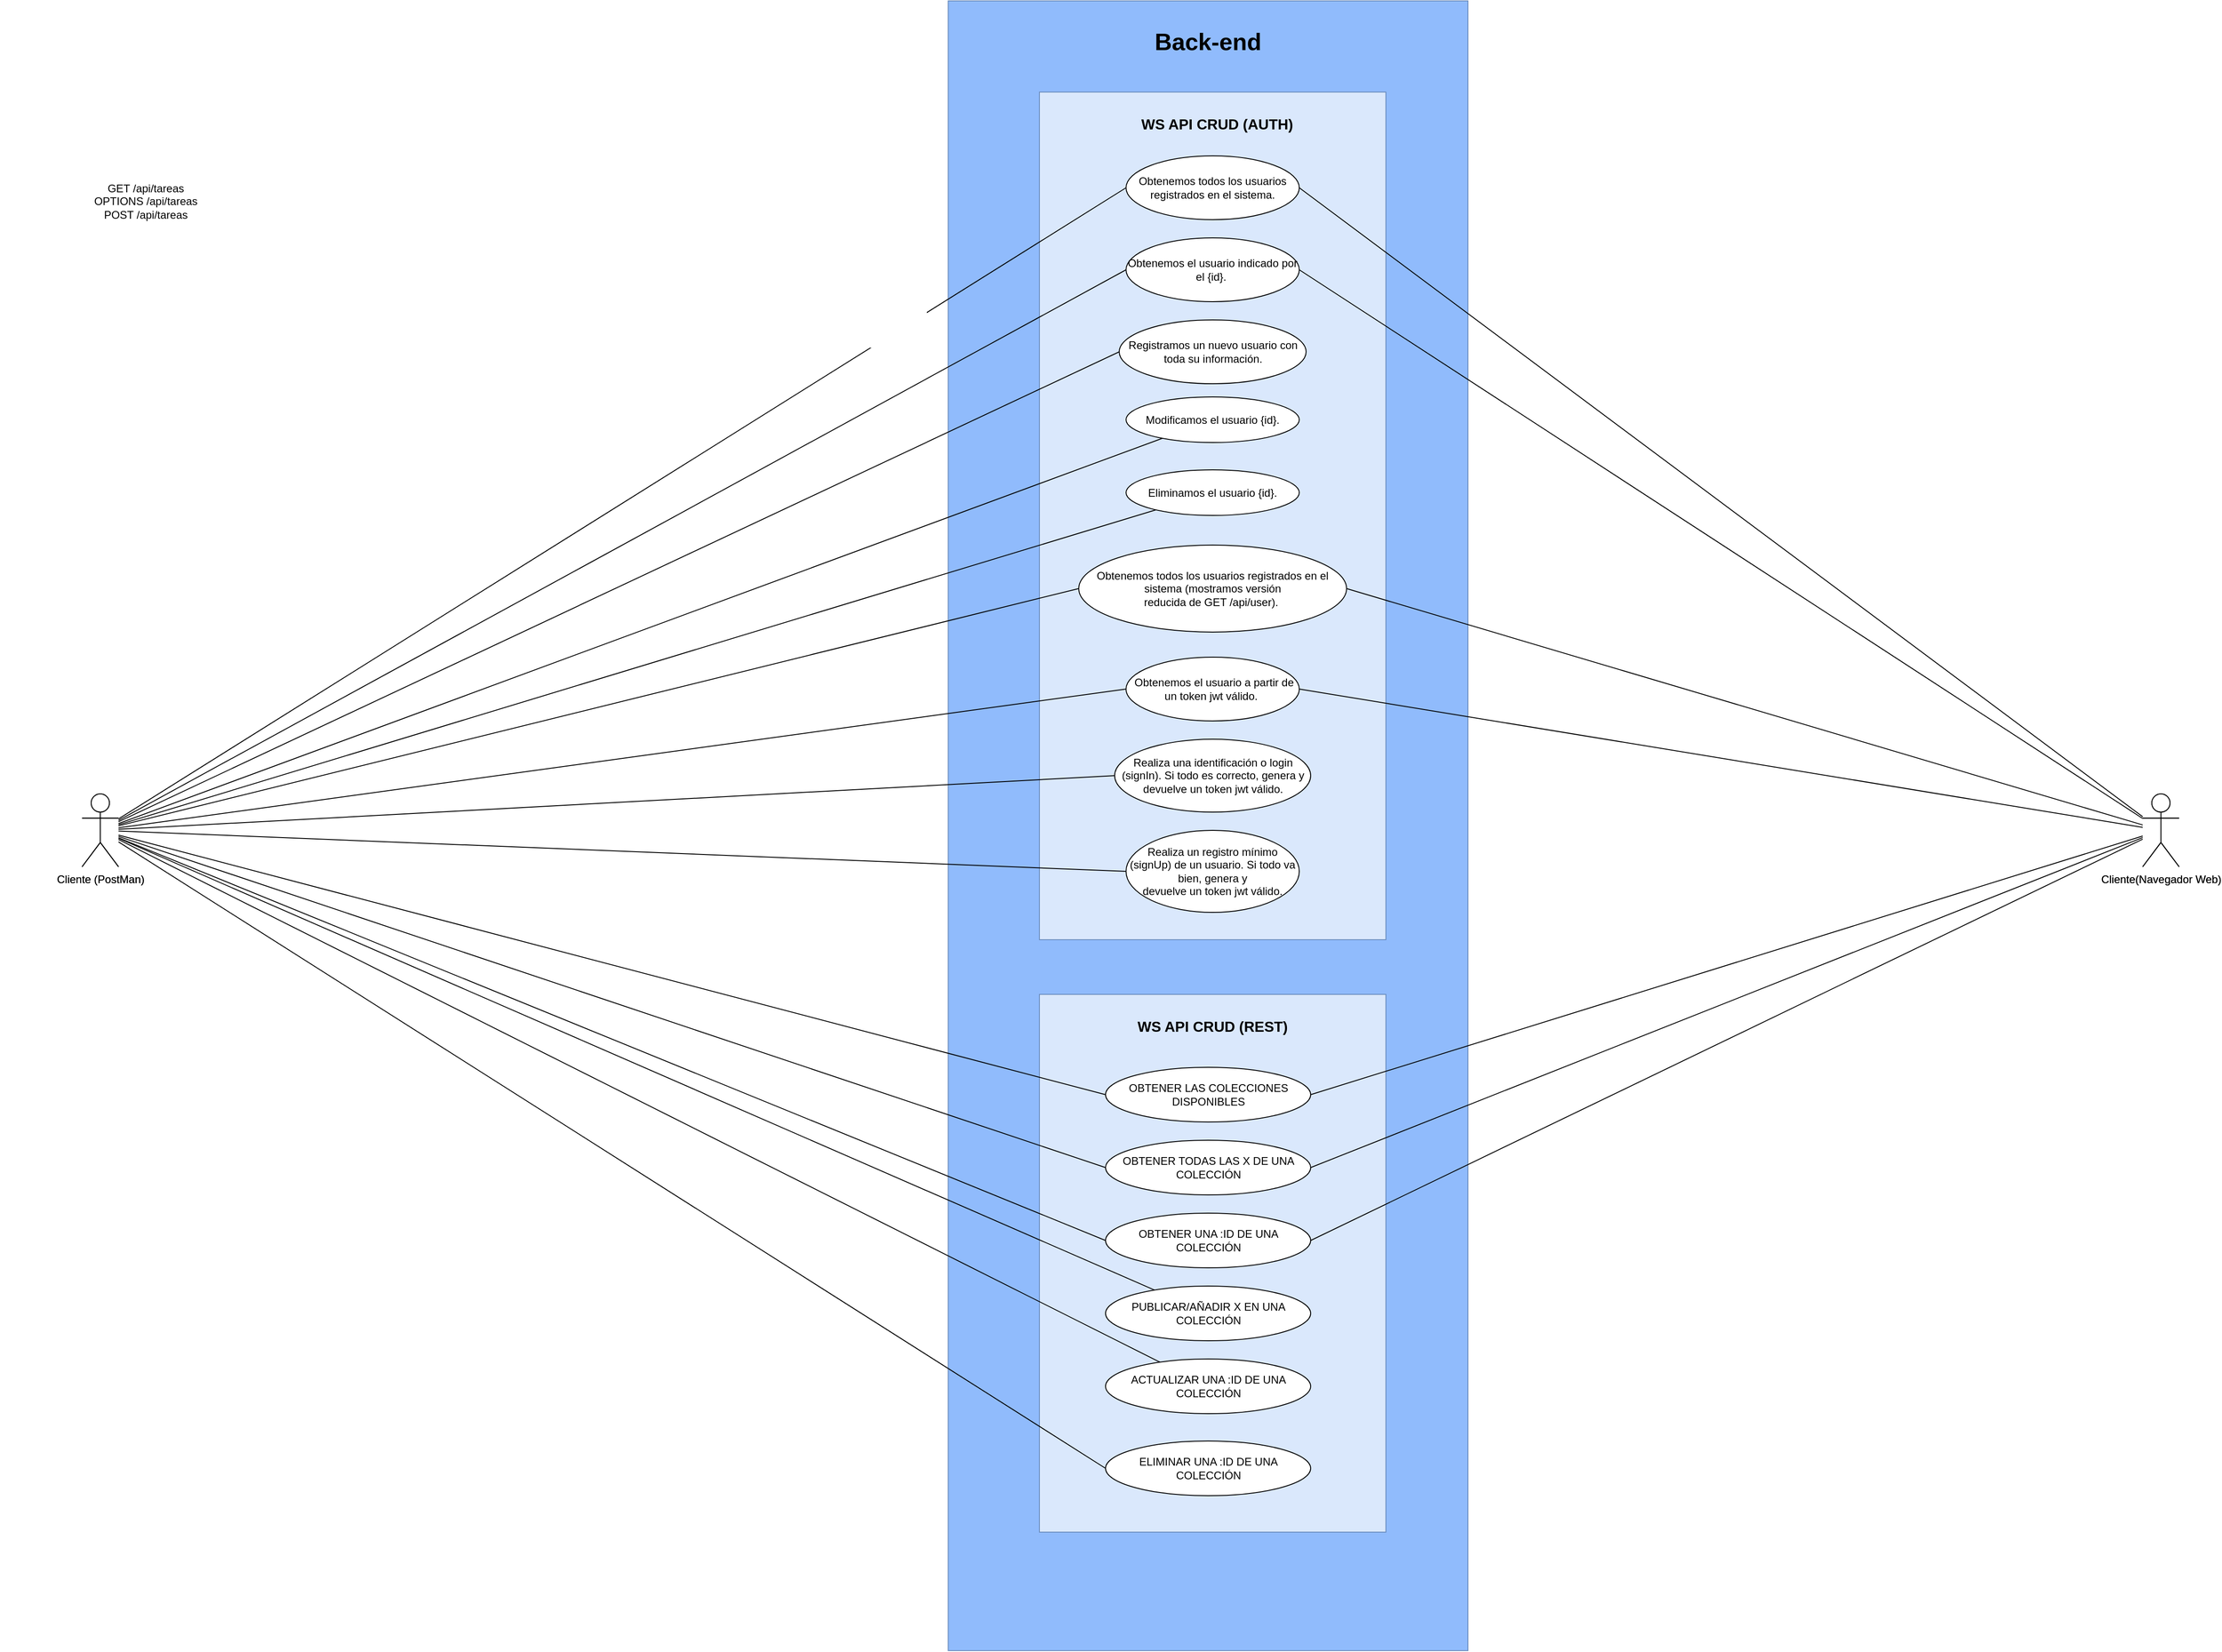 <mxfile version="21.1.5" type="github">
  <diagram name="Página-1" id="gVADvGAhawYy6BavhGWH">
    <mxGraphModel dx="2430" dy="1611" grid="1" gridSize="10" guides="1" tooltips="1" connect="1" arrows="1" fold="1" page="1" pageScale="1" pageWidth="827" pageHeight="1169" math="0" shadow="0">
      <root>
        <mxCell id="0" />
        <mxCell id="1" parent="0" />
        <mxCell id="edaANY1ZYmfyy7NJtOQ1-2" value="" style="verticalLabelPosition=bottom;verticalAlign=top;html=1;shape=mxgraph.basic.rect;fillColor2=none;strokeWidth=1;size=20;indent=5;fillColor=#90BBFC;strokeColor=#6c8ebf;" parent="1" vertex="1">
          <mxGeometry x="100" y="-60" width="570" height="1810" as="geometry" />
        </mxCell>
        <mxCell id="2xWDJ4cLKkgiuLVgCQJJ-2" value="" style="html=1;dashed=0;whiteSpace=wrap;fillColor=#dae8fc;strokeColor=#6c8ebf;" parent="1" vertex="1">
          <mxGeometry x="200" y="40" width="380" height="930" as="geometry" />
        </mxCell>
        <mxCell id="2xWDJ4cLKkgiuLVgCQJJ-21" style="rounded=0;orthogonalLoop=1;jettySize=auto;html=1;entryX=0;entryY=0.5;entryDx=0;entryDy=0;endArrow=none;endFill=0;" parent="1" source="0kAU2ZbiwCrHughsUeTx-1" target="2xWDJ4cLKkgiuLVgCQJJ-8" edge="1">
          <mxGeometry relative="1" as="geometry" />
        </mxCell>
        <mxCell id="2xWDJ4cLKkgiuLVgCQJJ-22" style="rounded=0;orthogonalLoop=1;jettySize=auto;html=1;entryX=0;entryY=0.5;entryDx=0;entryDy=0;endArrow=none;endFill=0;" parent="1" source="0kAU2ZbiwCrHughsUeTx-1" target="2xWDJ4cLKkgiuLVgCQJJ-9" edge="1">
          <mxGeometry relative="1" as="geometry" />
        </mxCell>
        <mxCell id="2xWDJ4cLKkgiuLVgCQJJ-23" style="rounded=0;orthogonalLoop=1;jettySize=auto;html=1;endArrow=none;endFill=0;" parent="1" source="0kAU2ZbiwCrHughsUeTx-1" target="2xWDJ4cLKkgiuLVgCQJJ-10" edge="1">
          <mxGeometry relative="1" as="geometry" />
        </mxCell>
        <mxCell id="2xWDJ4cLKkgiuLVgCQJJ-24" style="rounded=0;orthogonalLoop=1;jettySize=auto;html=1;endArrow=none;endFill=0;" parent="1" source="0kAU2ZbiwCrHughsUeTx-1" target="2xWDJ4cLKkgiuLVgCQJJ-11" edge="1">
          <mxGeometry relative="1" as="geometry" />
        </mxCell>
        <mxCell id="2xWDJ4cLKkgiuLVgCQJJ-25" style="rounded=0;orthogonalLoop=1;jettySize=auto;html=1;entryX=0;entryY=0.5;entryDx=0;entryDy=0;endArrow=none;endFill=0;" parent="1" source="0kAU2ZbiwCrHughsUeTx-1" target="2xWDJ4cLKkgiuLVgCQJJ-12" edge="1">
          <mxGeometry relative="1" as="geometry" />
        </mxCell>
        <mxCell id="2xWDJ4cLKkgiuLVgCQJJ-26" style="rounded=0;orthogonalLoop=1;jettySize=auto;html=1;entryX=0;entryY=0.5;entryDx=0;entryDy=0;endArrow=none;endFill=0;" parent="1" source="0kAU2ZbiwCrHughsUeTx-1" target="2xWDJ4cLKkgiuLVgCQJJ-13" edge="1">
          <mxGeometry relative="1" as="geometry" />
        </mxCell>
        <mxCell id="2xWDJ4cLKkgiuLVgCQJJ-27" style="rounded=0;orthogonalLoop=1;jettySize=auto;html=1;entryX=0;entryY=0.5;entryDx=0;entryDy=0;endArrow=none;endFill=0;" parent="1" source="0kAU2ZbiwCrHughsUeTx-1" target="2xWDJ4cLKkgiuLVgCQJJ-14" edge="1">
          <mxGeometry relative="1" as="geometry" />
        </mxCell>
        <mxCell id="2xWDJ4cLKkgiuLVgCQJJ-28" style="rounded=0;orthogonalLoop=1;jettySize=auto;html=1;entryX=0;entryY=0.5;entryDx=0;entryDy=0;endArrow=none;endFill=0;" parent="1" source="0kAU2ZbiwCrHughsUeTx-1" target="2xWDJ4cLKkgiuLVgCQJJ-15" edge="1">
          <mxGeometry relative="1" as="geometry" />
        </mxCell>
        <mxCell id="0kAU2ZbiwCrHughsUeTx-1" value="Cliente (PostMan)" style="shape=umlActor;verticalLabelPosition=bottom;verticalAlign=top;html=1;outlineConnect=0;labelPosition=center;align=center;" parent="1" vertex="1">
          <mxGeometry x="-850" y="810" width="40" height="80" as="geometry" />
        </mxCell>
        <mxCell id="2xWDJ4cLKkgiuLVgCQJJ-29" style="rounded=0;orthogonalLoop=1;jettySize=auto;html=1;entryX=1;entryY=0.5;entryDx=0;entryDy=0;endArrow=none;endFill=0;" parent="1" source="0kAU2ZbiwCrHughsUeTx-9" target="2xWDJ4cLKkgiuLVgCQJJ-5" edge="1">
          <mxGeometry relative="1" as="geometry" />
        </mxCell>
        <mxCell id="2xWDJ4cLKkgiuLVgCQJJ-30" style="rounded=0;orthogonalLoop=1;jettySize=auto;html=1;entryX=1;entryY=0.5;entryDx=0;entryDy=0;endArrow=none;endFill=0;" parent="1" source="0kAU2ZbiwCrHughsUeTx-9" target="2xWDJ4cLKkgiuLVgCQJJ-8" edge="1">
          <mxGeometry relative="1" as="geometry" />
        </mxCell>
        <mxCell id="2xWDJ4cLKkgiuLVgCQJJ-31" style="rounded=0;orthogonalLoop=1;jettySize=auto;html=1;endArrow=none;endFill=0;entryX=1;entryY=0.5;entryDx=0;entryDy=0;" parent="1" source="0kAU2ZbiwCrHughsUeTx-9" target="2xWDJ4cLKkgiuLVgCQJJ-13" edge="1">
          <mxGeometry relative="1" as="geometry">
            <mxPoint x="500" y="700" as="targetPoint" />
          </mxGeometry>
        </mxCell>
        <mxCell id="2xWDJ4cLKkgiuLVgCQJJ-32" style="rounded=0;orthogonalLoop=1;jettySize=auto;html=1;entryX=1;entryY=0.5;entryDx=0;entryDy=0;endArrow=none;endFill=0;" parent="1" source="0kAU2ZbiwCrHughsUeTx-9" target="2xWDJ4cLKkgiuLVgCQJJ-12" edge="1">
          <mxGeometry relative="1" as="geometry" />
        </mxCell>
        <mxCell id="0kAU2ZbiwCrHughsUeTx-9" value="Cliente(Navegador Web)" style="shape=umlActor;verticalLabelPosition=bottom;verticalAlign=top;html=1;outlineConnect=0;labelPosition=center;align=center;" parent="1" vertex="1">
          <mxGeometry x="1410" y="810" width="40" height="80" as="geometry" />
        </mxCell>
        <mxCell id="2xWDJ4cLKkgiuLVgCQJJ-5" value="Obtenemos todos los usuarios registrados en el sistema." style="shape=ellipse;html=1;dashed=0;whiteSpace=wrap;perimeter=ellipsePerimeter;" parent="1" vertex="1">
          <mxGeometry x="295" y="110" width="190" height="70" as="geometry" />
        </mxCell>
        <mxCell id="2xWDJ4cLKkgiuLVgCQJJ-8" value="Obtenemos el usuario indicado por el {id}.&amp;nbsp;" style="shape=ellipse;html=1;dashed=0;whiteSpace=wrap;perimeter=ellipsePerimeter;" parent="1" vertex="1">
          <mxGeometry x="295" y="200" width="190" height="70" as="geometry" />
        </mxCell>
        <mxCell id="2xWDJ4cLKkgiuLVgCQJJ-9" value="Registramos un nuevo usuario con toda su información." style="shape=ellipse;html=1;dashed=0;whiteSpace=wrap;perimeter=ellipsePerimeter;" parent="1" vertex="1">
          <mxGeometry x="287.5" y="290" width="205" height="70" as="geometry" />
        </mxCell>
        <mxCell id="2xWDJ4cLKkgiuLVgCQJJ-10" value="Modificamos el usuario {id}." style="shape=ellipse;html=1;dashed=0;whiteSpace=wrap;perimeter=ellipsePerimeter;" parent="1" vertex="1">
          <mxGeometry x="295" y="374.5" width="190" height="50" as="geometry" />
        </mxCell>
        <mxCell id="2xWDJ4cLKkgiuLVgCQJJ-11" value="Eliminamos el usuario {id}." style="shape=ellipse;html=1;dashed=0;whiteSpace=wrap;perimeter=ellipsePerimeter;" parent="1" vertex="1">
          <mxGeometry x="295" y="454.5" width="190" height="50" as="geometry" />
        </mxCell>
        <mxCell id="2xWDJ4cLKkgiuLVgCQJJ-12" value="Obtenemos todos los usuarios registrados en el sistema (mostramos versión &lt;br/&gt;reducida de GET /api/user).&amp;nbsp;" style="shape=ellipse;html=1;dashed=0;whiteSpace=wrap;perimeter=ellipsePerimeter;" parent="1" vertex="1">
          <mxGeometry x="243.13" y="537" width="293.75" height="95.5" as="geometry" />
        </mxCell>
        <mxCell id="2xWDJ4cLKkgiuLVgCQJJ-13" value="&amp;nbsp;Obtenemos el usuario a partir de un token jwt válido.&amp;nbsp;" style="shape=ellipse;html=1;dashed=0;whiteSpace=wrap;perimeter=ellipsePerimeter;" parent="1" vertex="1">
          <mxGeometry x="295" y="660" width="190" height="70" as="geometry" />
        </mxCell>
        <mxCell id="2xWDJ4cLKkgiuLVgCQJJ-14" value="Realiza una identificación o login (signIn). Si todo es correcto, genera y &lt;br/&gt;devuelve un token jwt válido." style="shape=ellipse;html=1;dashed=0;whiteSpace=wrap;perimeter=ellipsePerimeter;" parent="1" vertex="1">
          <mxGeometry x="282.5" y="750" width="215" height="80" as="geometry" />
        </mxCell>
        <mxCell id="2xWDJ4cLKkgiuLVgCQJJ-15" value="Realiza un registro mínimo (signUp) de un usuario. Si todo va bien, genera y &lt;br/&gt;devuelve un token jwt válido." style="shape=ellipse;html=1;dashed=0;whiteSpace=wrap;perimeter=ellipsePerimeter;" parent="1" vertex="1">
          <mxGeometry x="295" y="850" width="190" height="90" as="geometry" />
        </mxCell>
        <mxCell id="2xWDJ4cLKkgiuLVgCQJJ-16" value="&lt;font style=&quot;font-size: 16px;&quot;&gt;&lt;b&gt;WS API CRUD (AUTH)&lt;/b&gt;&lt;/font&gt;" style="text;html=1;strokeColor=none;fillColor=none;align=center;verticalAlign=middle;whiteSpace=wrap;rounded=0;" parent="1" vertex="1">
          <mxGeometry x="310" y="60" width="170" height="30" as="geometry" />
        </mxCell>
        <mxCell id="2xWDJ4cLKkgiuLVgCQJJ-18" style="edgeStyle=orthogonalEdgeStyle;rounded=0;orthogonalLoop=1;jettySize=auto;html=1;exitX=0.5;exitY=1;exitDx=0;exitDy=0;" parent="1" source="2xWDJ4cLKkgiuLVgCQJJ-16" target="2xWDJ4cLKkgiuLVgCQJJ-16" edge="1">
          <mxGeometry relative="1" as="geometry" />
        </mxCell>
        <mxCell id="2xWDJ4cLKkgiuLVgCQJJ-20" style="rounded=0;orthogonalLoop=1;jettySize=auto;html=1;entryX=0;entryY=0.5;entryDx=0;entryDy=0;endArrow=none;endFill=0;" parent="1" source="0kAU2ZbiwCrHughsUeTx-1" target="2xWDJ4cLKkgiuLVgCQJJ-5" edge="1">
          <mxGeometry relative="1" as="geometry" />
        </mxCell>
        <mxCell id="2xWDJ4cLKkgiuLVgCQJJ-33" value="" style="html=1;dashed=0;whiteSpace=wrap;fillColor=#dae8fc;strokeColor=#6c8ebf;" parent="1" vertex="1">
          <mxGeometry x="200" y="1030" width="380" height="590" as="geometry" />
        </mxCell>
        <mxCell id="2xWDJ4cLKkgiuLVgCQJJ-34" style="rounded=0;orthogonalLoop=1;jettySize=auto;html=1;entryX=0;entryY=0.5;entryDx=0;entryDy=0;endArrow=none;endFill=0;" parent="1" source="2xWDJ4cLKkgiuLVgCQJJ-42" target="2xWDJ4cLKkgiuLVgCQJJ-49" edge="1">
          <mxGeometry relative="1" as="geometry" />
        </mxCell>
        <mxCell id="2xWDJ4cLKkgiuLVgCQJJ-35" style="rounded=0;orthogonalLoop=1;jettySize=auto;html=1;entryX=0;entryY=0.5;entryDx=0;entryDy=0;endArrow=none;endFill=0;" parent="1" source="2xWDJ4cLKkgiuLVgCQJJ-42" target="2xWDJ4cLKkgiuLVgCQJJ-50" edge="1">
          <mxGeometry relative="1" as="geometry" />
        </mxCell>
        <mxCell id="2xWDJ4cLKkgiuLVgCQJJ-36" style="rounded=0;orthogonalLoop=1;jettySize=auto;html=1;endArrow=none;endFill=0;" parent="1" source="2xWDJ4cLKkgiuLVgCQJJ-42" target="2xWDJ4cLKkgiuLVgCQJJ-51" edge="1">
          <mxGeometry relative="1" as="geometry" />
        </mxCell>
        <mxCell id="2xWDJ4cLKkgiuLVgCQJJ-37" style="rounded=0;orthogonalLoop=1;jettySize=auto;html=1;endArrow=none;endFill=0;" parent="1" source="2xWDJ4cLKkgiuLVgCQJJ-42" target="2xWDJ4cLKkgiuLVgCQJJ-52" edge="1">
          <mxGeometry relative="1" as="geometry" />
        </mxCell>
        <mxCell id="2xWDJ4cLKkgiuLVgCQJJ-62" style="rounded=0;orthogonalLoop=1;jettySize=auto;html=1;entryX=0;entryY=0.5;entryDx=0;entryDy=0;endArrow=none;endFill=0;" parent="1" source="2xWDJ4cLKkgiuLVgCQJJ-42" target="2xWDJ4cLKkgiuLVgCQJJ-60" edge="1">
          <mxGeometry relative="1" as="geometry" />
        </mxCell>
        <mxCell id="2xWDJ4cLKkgiuLVgCQJJ-42" value="Cliente (PostMan)" style="shape=umlActor;verticalLabelPosition=bottom;verticalAlign=top;html=1;outlineConnect=0;labelPosition=center;align=center;" parent="1" vertex="1">
          <mxGeometry x="-850" y="810" width="40" height="80" as="geometry" />
        </mxCell>
        <mxCell id="2xWDJ4cLKkgiuLVgCQJJ-43" style="rounded=0;orthogonalLoop=1;jettySize=auto;html=1;entryX=1;entryY=0.5;entryDx=0;entryDy=0;endArrow=none;endFill=0;" parent="1" source="2xWDJ4cLKkgiuLVgCQJJ-47" target="2xWDJ4cLKkgiuLVgCQJJ-48" edge="1">
          <mxGeometry relative="1" as="geometry" />
        </mxCell>
        <mxCell id="2xWDJ4cLKkgiuLVgCQJJ-44" style="rounded=0;orthogonalLoop=1;jettySize=auto;html=1;entryX=1;entryY=0.5;entryDx=0;entryDy=0;endArrow=none;endFill=0;" parent="1" source="2xWDJ4cLKkgiuLVgCQJJ-47" target="2xWDJ4cLKkgiuLVgCQJJ-49" edge="1">
          <mxGeometry relative="1" as="geometry" />
        </mxCell>
        <mxCell id="2xWDJ4cLKkgiuLVgCQJJ-61" style="rounded=0;orthogonalLoop=1;jettySize=auto;html=1;entryX=1;entryY=0.5;entryDx=0;entryDy=0;endArrow=none;endFill=0;" parent="1" source="2xWDJ4cLKkgiuLVgCQJJ-47" target="2xWDJ4cLKkgiuLVgCQJJ-50" edge="1">
          <mxGeometry relative="1" as="geometry" />
        </mxCell>
        <mxCell id="2xWDJ4cLKkgiuLVgCQJJ-47" value="Cliente(Navegador Web)" style="shape=umlActor;verticalLabelPosition=bottom;verticalAlign=top;html=1;outlineConnect=0;labelPosition=center;align=center;" parent="1" vertex="1">
          <mxGeometry x="1410" y="810" width="40" height="80" as="geometry" />
        </mxCell>
        <mxCell id="2xWDJ4cLKkgiuLVgCQJJ-48" value="OBTENER LAS COLECCIONES DISPONIBLES" style="shape=ellipse;html=1;dashed=0;whiteSpace=wrap;perimeter=ellipsePerimeter;" parent="1" vertex="1">
          <mxGeometry x="272.5" y="1110" width="225" height="60" as="geometry" />
        </mxCell>
        <mxCell id="2xWDJ4cLKkgiuLVgCQJJ-49" value="OBTENER TODAS LAS X DE UNA COLECCIÓN" style="shape=ellipse;html=1;dashed=0;whiteSpace=wrap;perimeter=ellipsePerimeter;" parent="1" vertex="1">
          <mxGeometry x="272.5" y="1190" width="225" height="60" as="geometry" />
        </mxCell>
        <mxCell id="2xWDJ4cLKkgiuLVgCQJJ-50" value="OBTENER UNA :ID DE UNA COLECCIÓN" style="shape=ellipse;html=1;dashed=0;whiteSpace=wrap;perimeter=ellipsePerimeter;" parent="1" vertex="1">
          <mxGeometry x="272.5" y="1270" width="225" height="60" as="geometry" />
        </mxCell>
        <mxCell id="2xWDJ4cLKkgiuLVgCQJJ-51" value="PUBLICAR/AÑADIR X EN UNA COLECCIÓN" style="shape=ellipse;html=1;dashed=0;whiteSpace=wrap;perimeter=ellipsePerimeter;" parent="1" vertex="1">
          <mxGeometry x="272.5" y="1350" width="225" height="60" as="geometry" />
        </mxCell>
        <mxCell id="2xWDJ4cLKkgiuLVgCQJJ-52" value="ACTUALIZAR UNA :ID DE UNA COLECCIÓN" style="shape=ellipse;html=1;dashed=0;whiteSpace=wrap;perimeter=ellipsePerimeter;" parent="1" vertex="1">
          <mxGeometry x="272.5" y="1430" width="225" height="60" as="geometry" />
        </mxCell>
        <mxCell id="2xWDJ4cLKkgiuLVgCQJJ-57" value="&lt;font style=&quot;font-size: 16px;&quot;&gt;&lt;b&gt;WS API CRUD (REST)&lt;/b&gt;&lt;/font&gt;" style="text;html=1;strokeColor=none;fillColor=none;align=center;verticalAlign=middle;whiteSpace=wrap;rounded=0;" parent="1" vertex="1">
          <mxGeometry x="305" y="1050" width="170" height="30" as="geometry" />
        </mxCell>
        <mxCell id="2xWDJ4cLKkgiuLVgCQJJ-58" style="edgeStyle=orthogonalEdgeStyle;rounded=0;orthogonalLoop=1;jettySize=auto;html=1;exitX=0.5;exitY=1;exitDx=0;exitDy=0;" parent="1" source="2xWDJ4cLKkgiuLVgCQJJ-57" target="2xWDJ4cLKkgiuLVgCQJJ-57" edge="1">
          <mxGeometry relative="1" as="geometry" />
        </mxCell>
        <mxCell id="2xWDJ4cLKkgiuLVgCQJJ-59" style="rounded=0;orthogonalLoop=1;jettySize=auto;html=1;entryX=0;entryY=0.5;entryDx=0;entryDy=0;endArrow=none;endFill=0;" parent="1" source="2xWDJ4cLKkgiuLVgCQJJ-42" target="2xWDJ4cLKkgiuLVgCQJJ-48" edge="1">
          <mxGeometry relative="1" as="geometry" />
        </mxCell>
        <mxCell id="2xWDJ4cLKkgiuLVgCQJJ-60" value="ELIMINAR UNA :ID DE UNA COLECCIÓN" style="shape=ellipse;html=1;dashed=0;whiteSpace=wrap;perimeter=ellipsePerimeter;" parent="1" vertex="1">
          <mxGeometry x="272.5" y="1520" width="225" height="60" as="geometry" />
        </mxCell>
        <mxCell id="2xWDJ4cLKkgiuLVgCQJJ-87" value="&lt;font style=&quot;font-size: 26px;&quot;&gt;&lt;b style=&quot;font-size: 26px;&quot;&gt;Back-end&lt;/b&gt;&lt;/font&gt;" style="text;html=1;strokeColor=none;fillColor=none;align=center;verticalAlign=middle;whiteSpace=wrap;rounded=0;fontSize=26;" parent="1" vertex="1">
          <mxGeometry x="300" y="-30" width="170" height="30" as="geometry" />
        </mxCell>
        <mxCell id="2xWDJ4cLKkgiuLVgCQJJ-88" style="edgeStyle=orthogonalEdgeStyle;rounded=0;orthogonalLoop=1;jettySize=auto;html=1;exitX=0.5;exitY=1;exitDx=0;exitDy=0;" parent="1" source="2xWDJ4cLKkgiuLVgCQJJ-87" target="2xWDJ4cLKkgiuLVgCQJJ-87" edge="1">
          <mxGeometry relative="1" as="geometry" />
        </mxCell>
        <mxCell id="QGR5K_hc3Qk-3-y7WXE8-1" value="GET /api/tareas&lt;br&gt;OPTIONS /api/tareas&lt;br&gt;POST /api/tareas&lt;br&gt;" style="text;html=1;strokeColor=none;fillColor=none;align=center;verticalAlign=middle;whiteSpace=wrap;rounded=0;" vertex="1" parent="1">
          <mxGeometry x="-940" y="50" width="320" height="220" as="geometry" />
        </mxCell>
      </root>
    </mxGraphModel>
  </diagram>
</mxfile>
